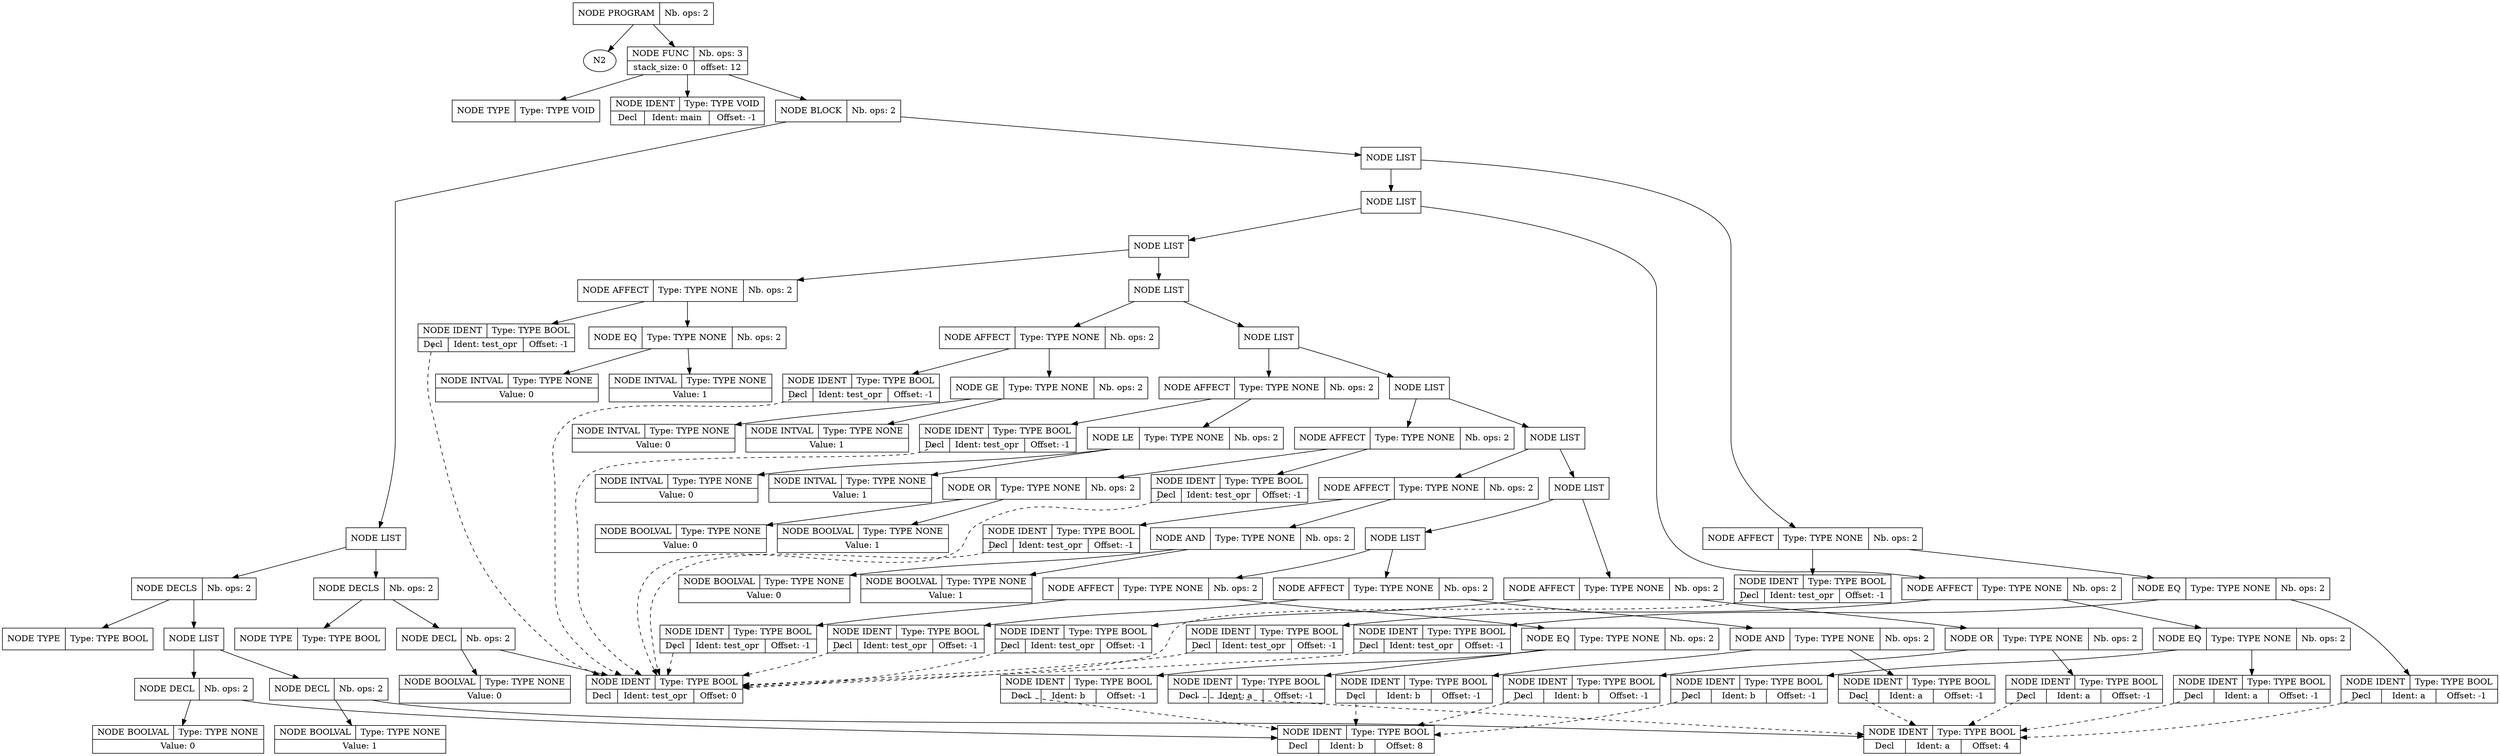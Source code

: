 digraph global_vars {
    N1 [shape=record, label="{{NODE PROGRAM|Nb. ops: 2}}"];
    edge[tailclip=true];
    N1 -> N2
    N3 [shape=record, label="{{NODE FUNC|Nb. ops: 3}|{stack_size: 0|offset: 12}}"];
    N4 [shape=record, label="{{NODE TYPE|Type: TYPE VOID}}"];
    edge[tailclip=true];
    N3 -> N4
    N5 [shape=record, label="{{NODE IDENT|Type: TYPE VOID}|{<decl>Decl      |Ident: main|Offset: -1}}"];
    edge[tailclip=true];
    N3 -> N5
    N6 [shape=record, label="{{NODE BLOCK|Nb. ops: 2}}"];
    N7 [shape=record, label="{{NODE LIST}}"];
    N8 [shape=record, label="{{NODE DECLS|Nb. ops: 2}}"];
    N9 [shape=record, label="{{NODE TYPE|Type: TYPE BOOL}}"];
    edge[tailclip=true];
    N8 -> N9
    N10 [shape=record, label="{{NODE DECL|Nb. ops: 2}}"];
    N11 [shape=record, label="{{NODE IDENT|Type: TYPE BOOL}|{<decl>Decl      |Ident: test_opr|Offset: 0}}"];
    edge[tailclip=true];
    N10 -> N11
    N12 [shape=record, label="{{NODE BOOLVAL|Type: TYPE NONE}|{Value: 0}}"];
    edge[tailclip=true];
    N10 -> N12
    edge[tailclip=true];
    N8 -> N10
    edge[tailclip=true];
    N7 -> N8
    N13 [shape=record, label="{{NODE DECLS|Nb. ops: 2}}"];
    N14 [shape=record, label="{{NODE TYPE|Type: TYPE BOOL}}"];
    edge[tailclip=true];
    N13 -> N14
    N15 [shape=record, label="{{NODE LIST}}"];
    N16 [shape=record, label="{{NODE DECL|Nb. ops: 2}}"];
    N17 [shape=record, label="{{NODE IDENT|Type: TYPE BOOL}|{<decl>Decl      |Ident: a|Offset: 4}}"];
    edge[tailclip=true];
    N16 -> N17
    N18 [shape=record, label="{{NODE BOOLVAL|Type: TYPE NONE}|{Value: 1}}"];
    edge[tailclip=true];
    N16 -> N18
    edge[tailclip=true];
    N15 -> N16
    N19 [shape=record, label="{{NODE DECL|Nb. ops: 2}}"];
    N20 [shape=record, label="{{NODE IDENT|Type: TYPE BOOL}|{<decl>Decl      |Ident: b|Offset: 8}}"];
    edge[tailclip=true];
    N19 -> N20
    N21 [shape=record, label="{{NODE BOOLVAL|Type: TYPE NONE}|{Value: 0}}"];
    edge[tailclip=true];
    N19 -> N21
    edge[tailclip=true];
    N15 -> N19
    edge[tailclip=true];
    N13 -> N15
    edge[tailclip=true];
    N7 -> N13
    edge[tailclip=true];
    N6 -> N7
    N22 [shape=record, label="{{NODE LIST}}"];
    N23 [shape=record, label="{{NODE LIST}}"];
    N24 [shape=record, label="{{NODE LIST}}"];
    N25 [shape=record, label="{{NODE LIST}}"];
    N26 [shape=record, label="{{NODE LIST}}"];
    N27 [shape=record, label="{{NODE LIST}}"];
    N28 [shape=record, label="{{NODE LIST}}"];
    N29 [shape=record, label="{{NODE LIST}}"];
    N30 [shape=record, label="{{NODE LIST}}"];
    N31 [shape=record, label="{{NODE AFFECT|Type: TYPE NONE|Nb. ops: 2}}"];
    N32 [shape=record, label="{{NODE IDENT|Type: TYPE BOOL}|{<decl>Decl      |Ident: test_opr|Offset: -1}}"];
    edge[tailclip=false];
    "N32":decl:c -> "N11" [style=dashed]
    edge[tailclip=true];
    N31 -> N32
    N33 [shape=record, label="{{NODE EQ|Type: TYPE NONE|Nb. ops: 2}}"];
    N34 [shape=record, label="{{NODE IDENT|Type: TYPE BOOL}|{<decl>Decl      |Ident: a|Offset: -1}}"];
    edge[tailclip=false];
    "N34":decl:c -> "N17" [style=dashed]
    edge[tailclip=true];
    N33 -> N34
    N35 [shape=record, label="{{NODE IDENT|Type: TYPE BOOL}|{<decl>Decl      |Ident: b|Offset: -1}}"];
    edge[tailclip=false];
    "N35":decl:c -> "N20" [style=dashed]
    edge[tailclip=true];
    N33 -> N35
    edge[tailclip=true];
    N31 -> N33
    edge[tailclip=true];
    N30 -> N31
    N36 [shape=record, label="{{NODE AFFECT|Type: TYPE NONE|Nb. ops: 2}}"];
    N37 [shape=record, label="{{NODE IDENT|Type: TYPE BOOL}|{<decl>Decl      |Ident: test_opr|Offset: -1}}"];
    edge[tailclip=false];
    "N37":decl:c -> "N11" [style=dashed]
    edge[tailclip=true];
    N36 -> N37
    N38 [shape=record, label="{{NODE AND|Type: TYPE NONE|Nb. ops: 2}}"];
    N39 [shape=record, label="{{NODE IDENT|Type: TYPE BOOL}|{<decl>Decl      |Ident: b|Offset: -1}}"];
    edge[tailclip=false];
    "N39":decl:c -> "N20" [style=dashed]
    edge[tailclip=true];
    N38 -> N39
    N40 [shape=record, label="{{NODE IDENT|Type: TYPE BOOL}|{<decl>Decl      |Ident: a|Offset: -1}}"];
    edge[tailclip=false];
    "N40":decl:c -> "N17" [style=dashed]
    edge[tailclip=true];
    N38 -> N40
    edge[tailclip=true];
    N36 -> N38
    edge[tailclip=true];
    N30 -> N36
    edge[tailclip=true];
    N29 -> N30
    N41 [shape=record, label="{{NODE AFFECT|Type: TYPE NONE|Nb. ops: 2}}"];
    N42 [shape=record, label="{{NODE IDENT|Type: TYPE BOOL}|{<decl>Decl      |Ident: test_opr|Offset: -1}}"];
    edge[tailclip=false];
    "N42":decl:c -> "N11" [style=dashed]
    edge[tailclip=true];
    N41 -> N42
    N43 [shape=record, label="{{NODE OR|Type: TYPE NONE|Nb. ops: 2}}"];
    N44 [shape=record, label="{{NODE IDENT|Type: TYPE BOOL}|{<decl>Decl      |Ident: b|Offset: -1}}"];
    edge[tailclip=false];
    "N44":decl:c -> "N20" [style=dashed]
    edge[tailclip=true];
    N43 -> N44
    N45 [shape=record, label="{{NODE IDENT|Type: TYPE BOOL}|{<decl>Decl      |Ident: a|Offset: -1}}"];
    edge[tailclip=false];
    "N45":decl:c -> "N17" [style=dashed]
    edge[tailclip=true];
    N43 -> N45
    edge[tailclip=true];
    N41 -> N43
    edge[tailclip=true];
    N29 -> N41
    edge[tailclip=true];
    N28 -> N29
    N46 [shape=record, label="{{NODE AFFECT|Type: TYPE NONE|Nb. ops: 2}}"];
    N47 [shape=record, label="{{NODE IDENT|Type: TYPE BOOL}|{<decl>Decl      |Ident: test_opr|Offset: -1}}"];
    edge[tailclip=false];
    "N47":decl:c -> "N11" [style=dashed]
    edge[tailclip=true];
    N46 -> N47
    N48 [shape=record, label="{{NODE AND|Type: TYPE NONE|Nb. ops: 2}}"];
    N49 [shape=record, label="{{NODE BOOLVAL|Type: TYPE NONE}|{Value: 0}}"];
    edge[tailclip=true];
    N48 -> N49
    N50 [shape=record, label="{{NODE BOOLVAL|Type: TYPE NONE}|{Value: 1}}"];
    edge[tailclip=true];
    N48 -> N50
    edge[tailclip=true];
    N46 -> N48
    edge[tailclip=true];
    N28 -> N46
    edge[tailclip=true];
    N27 -> N28
    N51 [shape=record, label="{{NODE AFFECT|Type: TYPE NONE|Nb. ops: 2}}"];
    N52 [shape=record, label="{{NODE IDENT|Type: TYPE BOOL}|{<decl>Decl      |Ident: test_opr|Offset: -1}}"];
    edge[tailclip=false];
    "N52":decl:c -> "N11" [style=dashed]
    edge[tailclip=true];
    N51 -> N52
    N53 [shape=record, label="{{NODE OR|Type: TYPE NONE|Nb. ops: 2}}"];
    N54 [shape=record, label="{{NODE BOOLVAL|Type: TYPE NONE}|{Value: 1}}"];
    edge[tailclip=true];
    N53 -> N54
    N55 [shape=record, label="{{NODE BOOLVAL|Type: TYPE NONE}|{Value: 0}}"];
    edge[tailclip=true];
    N53 -> N55
    edge[tailclip=true];
    N51 -> N53
    edge[tailclip=true];
    N27 -> N51
    edge[tailclip=true];
    N26 -> N27
    N56 [shape=record, label="{{NODE AFFECT|Type: TYPE NONE|Nb. ops: 2}}"];
    N57 [shape=record, label="{{NODE IDENT|Type: TYPE BOOL}|{<decl>Decl      |Ident: test_opr|Offset: -1}}"];
    edge[tailclip=false];
    "N57":decl:c -> "N11" [style=dashed]
    edge[tailclip=true];
    N56 -> N57
    N58 [shape=record, label="{{NODE LE|Type: TYPE NONE|Nb. ops: 2}}"];
    N59 [shape=record, label="{{NODE INTVAL|Type: TYPE NONE}|{Value: 1}}"];
    edge[tailclip=true];
    N58 -> N59
    N60 [shape=record, label="{{NODE INTVAL|Type: TYPE NONE}|{Value: 0}}"];
    edge[tailclip=true];
    N58 -> N60
    edge[tailclip=true];
    N56 -> N58
    edge[tailclip=true];
    N26 -> N56
    edge[tailclip=true];
    N25 -> N26
    N61 [shape=record, label="{{NODE AFFECT|Type: TYPE NONE|Nb. ops: 2}}"];
    N62 [shape=record, label="{{NODE IDENT|Type: TYPE BOOL}|{<decl>Decl      |Ident: test_opr|Offset: -1}}"];
    edge[tailclip=false];
    "N62":decl:c -> "N11" [style=dashed]
    edge[tailclip=true];
    N61 -> N62
    N63 [shape=record, label="{{NODE GE|Type: TYPE NONE|Nb. ops: 2}}"];
    N64 [shape=record, label="{{NODE INTVAL|Type: TYPE NONE}|{Value: 1}}"];
    edge[tailclip=true];
    N63 -> N64
    N65 [shape=record, label="{{NODE INTVAL|Type: TYPE NONE}|{Value: 0}}"];
    edge[tailclip=true];
    N63 -> N65
    edge[tailclip=true];
    N61 -> N63
    edge[tailclip=true];
    N25 -> N61
    edge[tailclip=true];
    N24 -> N25
    N66 [shape=record, label="{{NODE AFFECT|Type: TYPE NONE|Nb. ops: 2}}"];
    N67 [shape=record, label="{{NODE IDENT|Type: TYPE BOOL}|{<decl>Decl      |Ident: test_opr|Offset: -1}}"];
    edge[tailclip=false];
    "N67":decl:c -> "N11" [style=dashed]
    edge[tailclip=true];
    N66 -> N67
    N68 [shape=record, label="{{NODE EQ|Type: TYPE NONE|Nb. ops: 2}}"];
    N69 [shape=record, label="{{NODE INTVAL|Type: TYPE NONE}|{Value: 1}}"];
    edge[tailclip=true];
    N68 -> N69
    N70 [shape=record, label="{{NODE INTVAL|Type: TYPE NONE}|{Value: 0}}"];
    edge[tailclip=true];
    N68 -> N70
    edge[tailclip=true];
    N66 -> N68
    edge[tailclip=true];
    N24 -> N66
    edge[tailclip=true];
    N23 -> N24
    N71 [shape=record, label="{{NODE AFFECT|Type: TYPE NONE|Nb. ops: 2}}"];
    N72 [shape=record, label="{{NODE IDENT|Type: TYPE BOOL}|{<decl>Decl      |Ident: test_opr|Offset: -1}}"];
    edge[tailclip=false];
    "N72":decl:c -> "N11" [style=dashed]
    edge[tailclip=true];
    N71 -> N72
    N73 [shape=record, label="{{NODE EQ|Type: TYPE NONE|Nb. ops: 2}}"];
    N74 [shape=record, label="{{NODE IDENT|Type: TYPE BOOL}|{<decl>Decl      |Ident: a|Offset: -1}}"];
    edge[tailclip=false];
    "N74":decl:c -> "N17" [style=dashed]
    edge[tailclip=true];
    N73 -> N74
    N75 [shape=record, label="{{NODE IDENT|Type: TYPE BOOL}|{<decl>Decl      |Ident: b|Offset: -1}}"];
    edge[tailclip=false];
    "N75":decl:c -> "N20" [style=dashed]
    edge[tailclip=true];
    N73 -> N75
    edge[tailclip=true];
    N71 -> N73
    edge[tailclip=true];
    N23 -> N71
    edge[tailclip=true];
    N22 -> N23
    N76 [shape=record, label="{{NODE AFFECT|Type: TYPE NONE|Nb. ops: 2}}"];
    N77 [shape=record, label="{{NODE IDENT|Type: TYPE BOOL}|{<decl>Decl      |Ident: test_opr|Offset: -1}}"];
    edge[tailclip=false];
    "N77":decl:c -> "N11" [style=dashed]
    edge[tailclip=true];
    N76 -> N77
    N78 [shape=record, label="{{NODE EQ|Type: TYPE NONE|Nb. ops: 2}}"];
    N79 [shape=record, label="{{NODE IDENT|Type: TYPE BOOL}|{<decl>Decl      |Ident: test_opr|Offset: -1}}"];
    edge[tailclip=false];
    "N79":decl:c -> "N11" [style=dashed]
    edge[tailclip=true];
    N78 -> N79
    N80 [shape=record, label="{{NODE IDENT|Type: TYPE BOOL}|{<decl>Decl      |Ident: a|Offset: -1}}"];
    edge[tailclip=false];
    "N80":decl:c -> "N17" [style=dashed]
    edge[tailclip=true];
    N78 -> N80
    edge[tailclip=true];
    N76 -> N78
    edge[tailclip=true];
    N22 -> N76
    edge[tailclip=true];
    N6 -> N22
    edge[tailclip=true];
    N3 -> N6
    edge[tailclip=true];
    N1 -> N3
}
